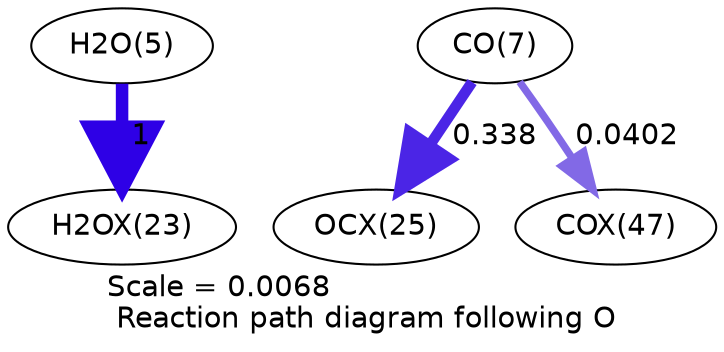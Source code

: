 digraph reaction_paths {
center=1;
s7 -> s64[fontname="Helvetica", penwidth=6, arrowsize=3, color="0.7, 1.5, 0.9"
, label=" 1"];
s9 -> s66[fontname="Helvetica", penwidth=5.18, arrowsize=2.59, color="0.7, 0.838, 0.9"
, label=" 0.338"];
s9 -> s72[fontname="Helvetica", penwidth=3.57, arrowsize=1.79, color="0.7, 0.54, 0.9"
, label=" 0.0402"];
s7 [ fontname="Helvetica", label="H2O(5)"];
s9 [ fontname="Helvetica", label="CO(7)"];
s64 [ fontname="Helvetica", label="H2OX(23)"];
s66 [ fontname="Helvetica", label="OCX(25)"];
s72 [ fontname="Helvetica", label="COX(47)"];
 label = "Scale = 0.0068\l Reaction path diagram following O";
 fontname = "Helvetica";
}

